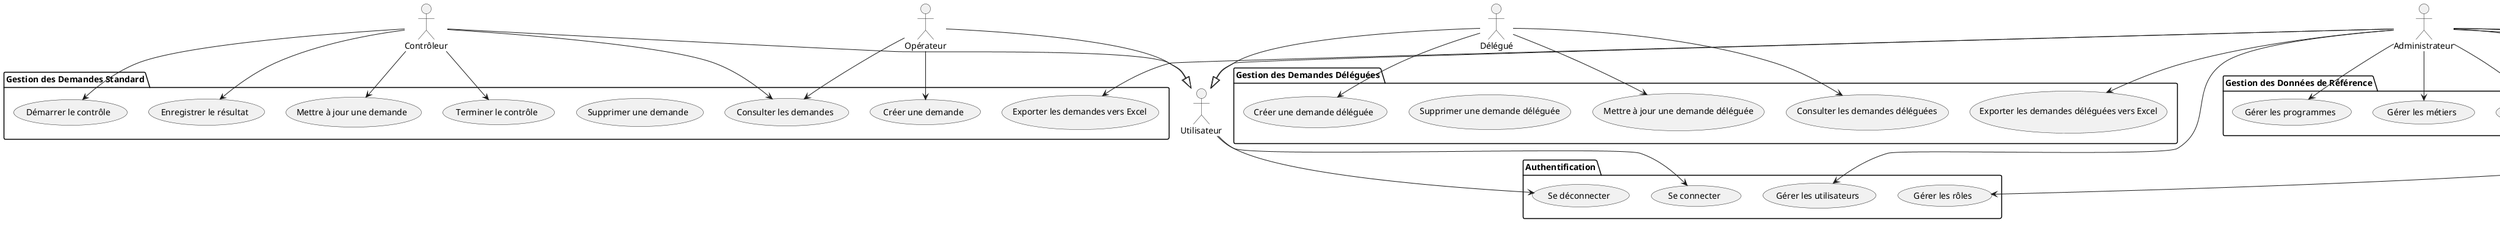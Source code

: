 @startuml
' Diagramme de Cas d'Utilisation pour l'Application PfeAziz

' Acteurs
actor "Utilisateur" as user
actor "Administrateur" as admin
actor "Contrôleur" as controleur
actor "Opérateur" as operateur
actor "Délégué" as delegue
actor "Système" as system

' Cas d'Utilisation
package "Authentification" {
  usecase "Se connecter" as login
  usecase "Se déconnecter" as logout
  usecase "Gérer les utilisateurs" as manageUsers
  usecase "Gérer les rôles" as manageRoles
}

package "Gestion des Données de Référence" {
  usecase "Gérer les îlots" as manageIlots
  usecase "Gérer les machines" as manageMachines
  usecase "Gérer les métiers" as manageMetiers
  usecase "Gérer les programmes" as manageProgrammes
}

package "Initialisation des Données" {
  usecase "Initialiser les rôles" as initRoles
  usecase "Initialiser les utilisateurs" as initUsers
  usecase "Initialiser les îlots" as initIlots
  usecase "Initialiser les machines" as initMachines
  usecase "Initialiser les métiers" as initMetiers
  usecase "Initialiser les programmes" as initProgrammes
  usecase "Initialiser les demandes" as initDemandes
}

package "Gestion des Demandes Standard" {
  usecase "Créer une demande" as createDemand
  usecase "Consulter les demandes" as viewDemands
  usecase "Mettre à jour une demande" as updateDemand
  usecase "Supprimer une demande" as deleteDemand
  usecase "Exporter les demandes vers Excel" as exportDemands
  usecase "Démarrer le contrôle" as startControl
  usecase "Terminer le contrôle" as finishControl
  usecase "Enregistrer le résultat" as recordResult
}

package "Gestion des Demandes Déléguées" {
  usecase "Créer une demande déléguée" as createDemandeDelegue
  usecase "Consulter les demandes déléguées" as viewDemandesDelegue
  usecase "Mettre à jour une demande déléguée" as updateDemandeDelegue
  usecase "Supprimer une demande déléguée" as deleteDemandeDelegue
  usecase "Exporter les demandes déléguées vers Excel" as exportDemandesDelegue
}

package "Gestion des Demandes Finales" {
  usecase "Créer une demande finale" as createDemandeFinale
  usecase "Consulter les demandes finales" as viewDemandesFinale
  usecase "Mettre à jour une demande finale" as updateDemandeFinale
  usecase "Supprimer une demande finale" as deleteDemandeFinale
  usecase "Exporter les demandes finales vers Excel" as exportDemandesFinale
}

package "Gestion des Demandes Techniques" {
  usecase "Créer une demande technique" as createDemandeTe
  usecase "Consulter les demandes techniques" as viewDemandesTe
  usecase "Mettre à jour une demande technique" as updateDemandeTe
  usecase "Supprimer une demande technique" as deleteDemandeTe
  usecase "Exporter les demandes techniques vers Excel" as exportDemandesTe
}

' Relationships
user --> login
user --> logout

admin --> manageUsers
admin --> manageRoles
admin --> manageIlots
admin --> manageMachines
admin --> manageMetiers
admin --> manageProgrammes
admin --> exportDemands
admin --> exportDemandesDelegue
admin --> exportDemandesFinale
admin --> exportDemandesTe

operateur --> createDemand
operateur --> viewDemands

controleur --> viewDemands
controleur --> updateDemand
controleur --> startControl
controleur --> finishControl
controleur --> recordResult

delegue --> createDemandeDelegue
delegue --> viewDemandesDelegue
delegue --> updateDemandeDelegue

' System initialization
system --> initRoles
system --> initUsers
system --> initIlots
system --> initMachines
system --> initMetiers
system --> initProgrammes
system --> initDemandes

' Inheritance
admin --|> user
controleur --|> user
operateur --|> user
delegue --|> user

' Notes
note "L'initialisation des données est effectuée automatiquement au démarrage du système" as N1
N1 .. system

@enduml
